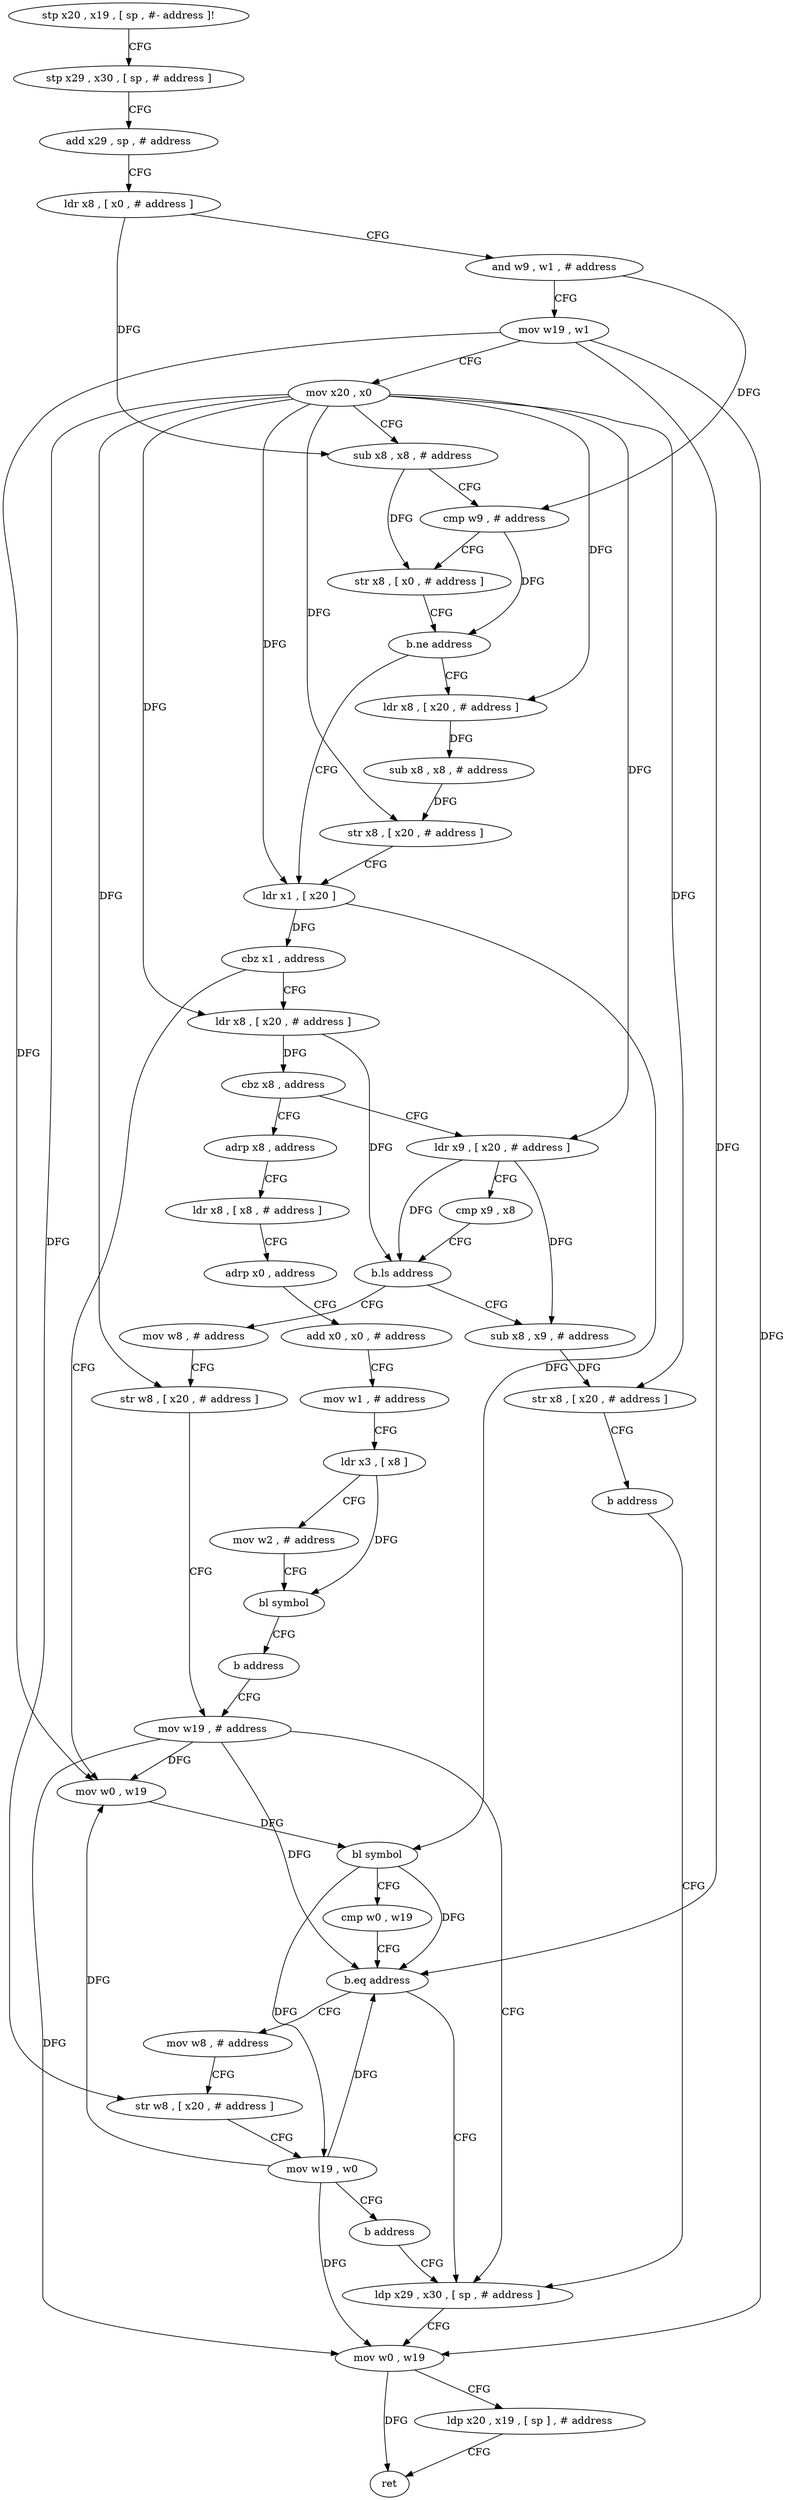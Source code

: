 digraph "func" {
"94200" [label = "stp x20 , x19 , [ sp , #- address ]!" ]
"94204" [label = "stp x29 , x30 , [ sp , # address ]" ]
"94208" [label = "add x29 , sp , # address" ]
"94212" [label = "ldr x8 , [ x0 , # address ]" ]
"94216" [label = "and w9 , w1 , # address" ]
"94220" [label = "mov w19 , w1" ]
"94224" [label = "mov x20 , x0" ]
"94228" [label = "sub x8 , x8 , # address" ]
"94232" [label = "cmp w9 , # address" ]
"94236" [label = "str x8 , [ x0 , # address ]" ]
"94240" [label = "b.ne address" ]
"94256" [label = "ldr x1 , [ x20 ]" ]
"94244" [label = "ldr x8 , [ x20 , # address ]" ]
"94260" [label = "cbz x1 , address" ]
"94296" [label = "ldr x8 , [ x20 , # address ]" ]
"94264" [label = "mov w0 , w19" ]
"94248" [label = "sub x8 , x8 , # address" ]
"94252" [label = "str x8 , [ x20 , # address ]" ]
"94300" [label = "cbz x8 , address" ]
"94356" [label = "adrp x8 , address" ]
"94304" [label = "ldr x9 , [ x20 , # address ]" ]
"94268" [label = "bl symbol" ]
"94272" [label = "cmp w0 , w19" ]
"94276" [label = "b.eq address" ]
"94340" [label = "ldp x29 , x30 , [ sp , # address ]" ]
"94280" [label = "mov w8 , # address" ]
"94360" [label = "ldr x8 , [ x8 , # address ]" ]
"94364" [label = "adrp x0 , address" ]
"94368" [label = "add x0 , x0 , # address" ]
"94372" [label = "mov w1 , # address" ]
"94376" [label = "ldr x3 , [ x8 ]" ]
"94380" [label = "mov w2 , # address" ]
"94384" [label = "bl symbol" ]
"94388" [label = "b address" ]
"94336" [label = "mov w19 , # address" ]
"94308" [label = "cmp x9 , x8" ]
"94312" [label = "b.ls address" ]
"94328" [label = "mov w8 , # address" ]
"94316" [label = "sub x8 , x9 , # address" ]
"94344" [label = "mov w0 , w19" ]
"94348" [label = "ldp x20 , x19 , [ sp ] , # address" ]
"94352" [label = "ret" ]
"94284" [label = "str w8 , [ x20 , # address ]" ]
"94288" [label = "mov w19 , w0" ]
"94292" [label = "b address" ]
"94332" [label = "str w8 , [ x20 , # address ]" ]
"94320" [label = "str x8 , [ x20 , # address ]" ]
"94324" [label = "b address" ]
"94200" -> "94204" [ label = "CFG" ]
"94204" -> "94208" [ label = "CFG" ]
"94208" -> "94212" [ label = "CFG" ]
"94212" -> "94216" [ label = "CFG" ]
"94212" -> "94228" [ label = "DFG" ]
"94216" -> "94220" [ label = "CFG" ]
"94216" -> "94232" [ label = "DFG" ]
"94220" -> "94224" [ label = "CFG" ]
"94220" -> "94264" [ label = "DFG" ]
"94220" -> "94276" [ label = "DFG" ]
"94220" -> "94344" [ label = "DFG" ]
"94224" -> "94228" [ label = "CFG" ]
"94224" -> "94256" [ label = "DFG" ]
"94224" -> "94244" [ label = "DFG" ]
"94224" -> "94252" [ label = "DFG" ]
"94224" -> "94296" [ label = "DFG" ]
"94224" -> "94304" [ label = "DFG" ]
"94224" -> "94284" [ label = "DFG" ]
"94224" -> "94332" [ label = "DFG" ]
"94224" -> "94320" [ label = "DFG" ]
"94228" -> "94232" [ label = "CFG" ]
"94228" -> "94236" [ label = "DFG" ]
"94232" -> "94236" [ label = "CFG" ]
"94232" -> "94240" [ label = "DFG" ]
"94236" -> "94240" [ label = "CFG" ]
"94240" -> "94256" [ label = "CFG" ]
"94240" -> "94244" [ label = "CFG" ]
"94256" -> "94260" [ label = "DFG" ]
"94256" -> "94268" [ label = "DFG" ]
"94244" -> "94248" [ label = "DFG" ]
"94260" -> "94296" [ label = "CFG" ]
"94260" -> "94264" [ label = "CFG" ]
"94296" -> "94300" [ label = "DFG" ]
"94296" -> "94312" [ label = "DFG" ]
"94264" -> "94268" [ label = "DFG" ]
"94248" -> "94252" [ label = "DFG" ]
"94252" -> "94256" [ label = "CFG" ]
"94300" -> "94356" [ label = "CFG" ]
"94300" -> "94304" [ label = "CFG" ]
"94356" -> "94360" [ label = "CFG" ]
"94304" -> "94308" [ label = "CFG" ]
"94304" -> "94312" [ label = "DFG" ]
"94304" -> "94316" [ label = "DFG" ]
"94268" -> "94272" [ label = "CFG" ]
"94268" -> "94276" [ label = "DFG" ]
"94268" -> "94288" [ label = "DFG" ]
"94272" -> "94276" [ label = "CFG" ]
"94276" -> "94340" [ label = "CFG" ]
"94276" -> "94280" [ label = "CFG" ]
"94340" -> "94344" [ label = "CFG" ]
"94280" -> "94284" [ label = "CFG" ]
"94360" -> "94364" [ label = "CFG" ]
"94364" -> "94368" [ label = "CFG" ]
"94368" -> "94372" [ label = "CFG" ]
"94372" -> "94376" [ label = "CFG" ]
"94376" -> "94380" [ label = "CFG" ]
"94376" -> "94384" [ label = "DFG" ]
"94380" -> "94384" [ label = "CFG" ]
"94384" -> "94388" [ label = "CFG" ]
"94388" -> "94336" [ label = "CFG" ]
"94336" -> "94340" [ label = "CFG" ]
"94336" -> "94264" [ label = "DFG" ]
"94336" -> "94276" [ label = "DFG" ]
"94336" -> "94344" [ label = "DFG" ]
"94308" -> "94312" [ label = "CFG" ]
"94312" -> "94328" [ label = "CFG" ]
"94312" -> "94316" [ label = "CFG" ]
"94328" -> "94332" [ label = "CFG" ]
"94316" -> "94320" [ label = "DFG" ]
"94344" -> "94348" [ label = "CFG" ]
"94344" -> "94352" [ label = "DFG" ]
"94348" -> "94352" [ label = "CFG" ]
"94284" -> "94288" [ label = "CFG" ]
"94288" -> "94292" [ label = "CFG" ]
"94288" -> "94264" [ label = "DFG" ]
"94288" -> "94276" [ label = "DFG" ]
"94288" -> "94344" [ label = "DFG" ]
"94292" -> "94340" [ label = "CFG" ]
"94332" -> "94336" [ label = "CFG" ]
"94320" -> "94324" [ label = "CFG" ]
"94324" -> "94340" [ label = "CFG" ]
}
